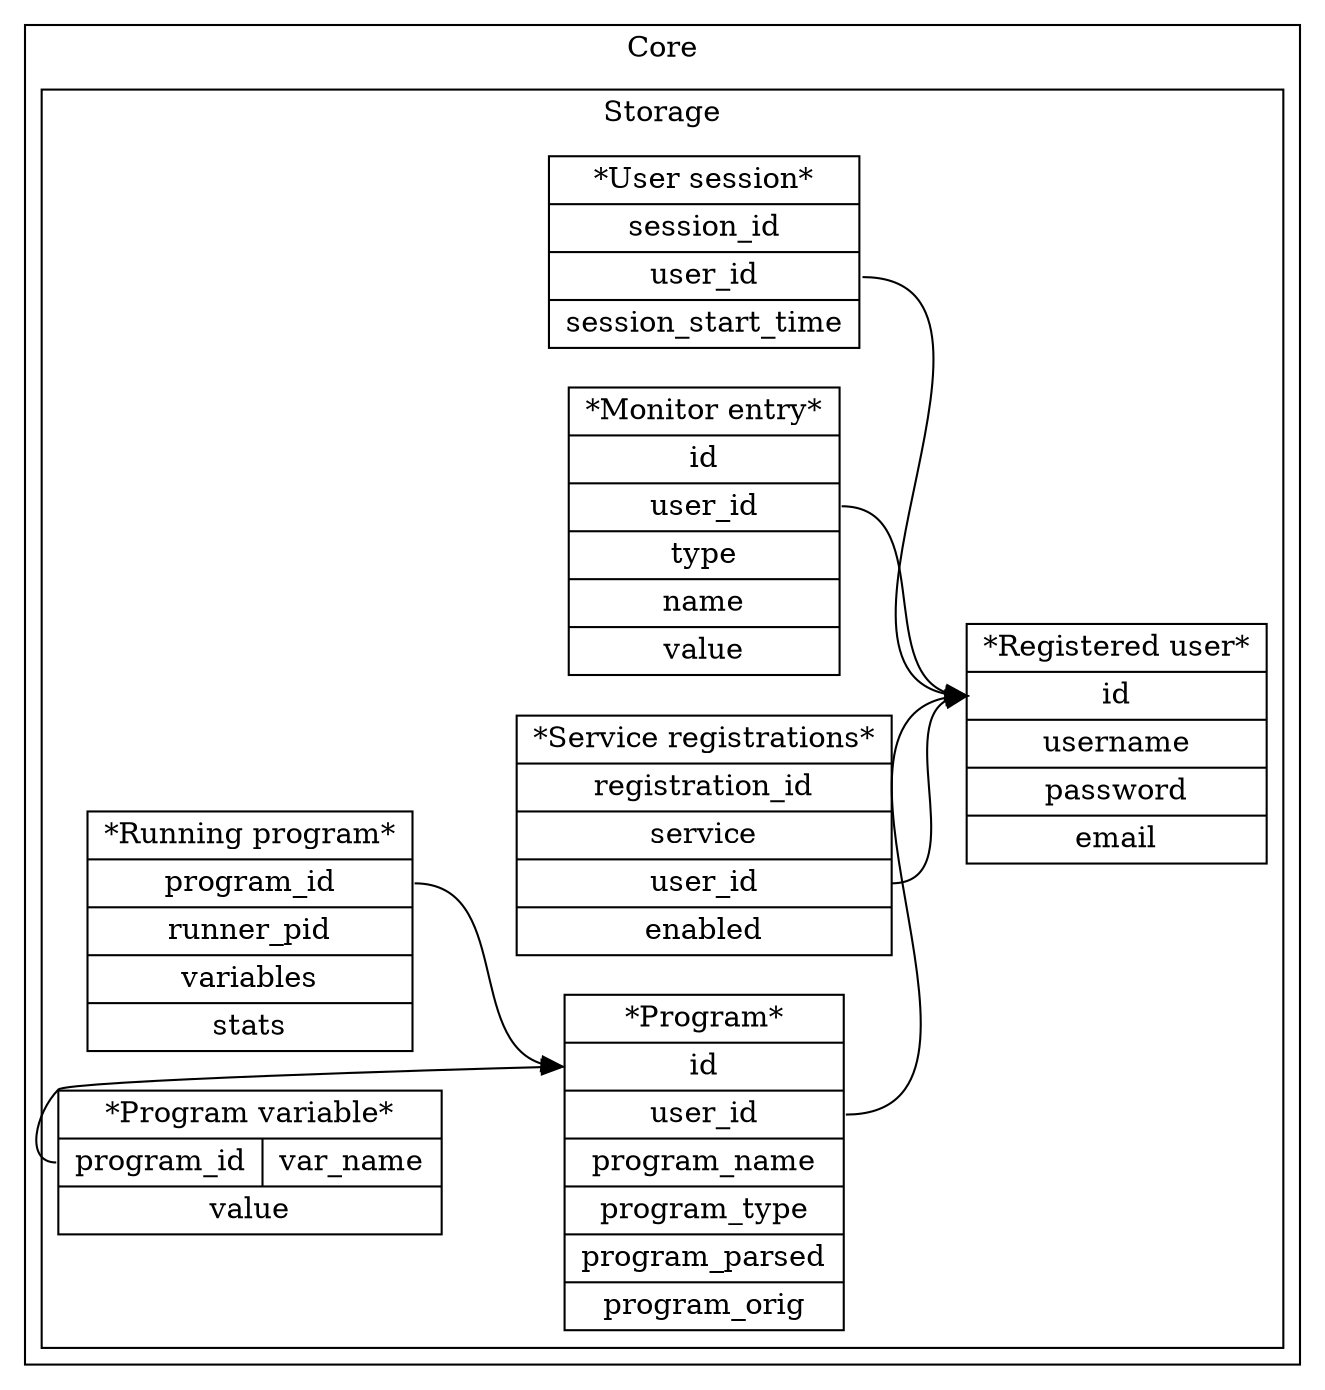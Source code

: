 digraph g {
    rankdir=LR
    node[shape=record];

    subgraph cluster_core {
        label="Core";

        subgraph cluster_core_storage {
            label="Storage";

            // REGISTERED_USERS_TABLE | automate_registered_users
            registered_user_entry[label="*Registered user* | <pk> id | username | password | email"];

            // USER_SESSIONS_TABLE | automate_user_sessions
            user_session_entry[label="*User session* | <pk> session_id | <f0> user_id | session_start_time"];

            user_session_entry:f0 -> registered_user_entry:pk;

            // USER_MONITORS_TABLE | automate_user_monitors
            monitor_entry[label="*Monitor entry* | <pk> id | <f0> user_id | type | name | value"];

            monitor_entry:f0 -> registered_user_entry:pk;

            // USER_PROGRAMS_TABLE | automate_user_programs
            user_program_entry[label="*Program* | <pk> id | <f0> user_id | program_name | program_type | program_parsed | program_orig"];
            user_program_entry:f0 -> registered_user_entry:pk;

            // RUNNING_PROGRAMS_TABLE | automate_running_programs
            running_program_entry[label="*Running program*| <f0> program_id | runner_pid | variables | stats"];
            running_program_entry:f0 -> user_program_entry:pk;

            // REGISTERED_SERVICES_TABLE | automate_registered_services
            registered_service_entry[label="*Service registrations* | <pk> registration_id | <f0> service |  <f1> user_id | enabled"];
            registered_service_entry:f1 -> registered_user_entry:pk;

            // PROGRAM_VARIABLE_TABLE | automate_program_variable_table
            program_variable_table_entry[label="*Program variable* | { <f0> program_id | var_name } | value"];
            program_variable_table_entry:f0 -> user_program_entry:pk;  // Not sure if user program or running program
        }
    }
}